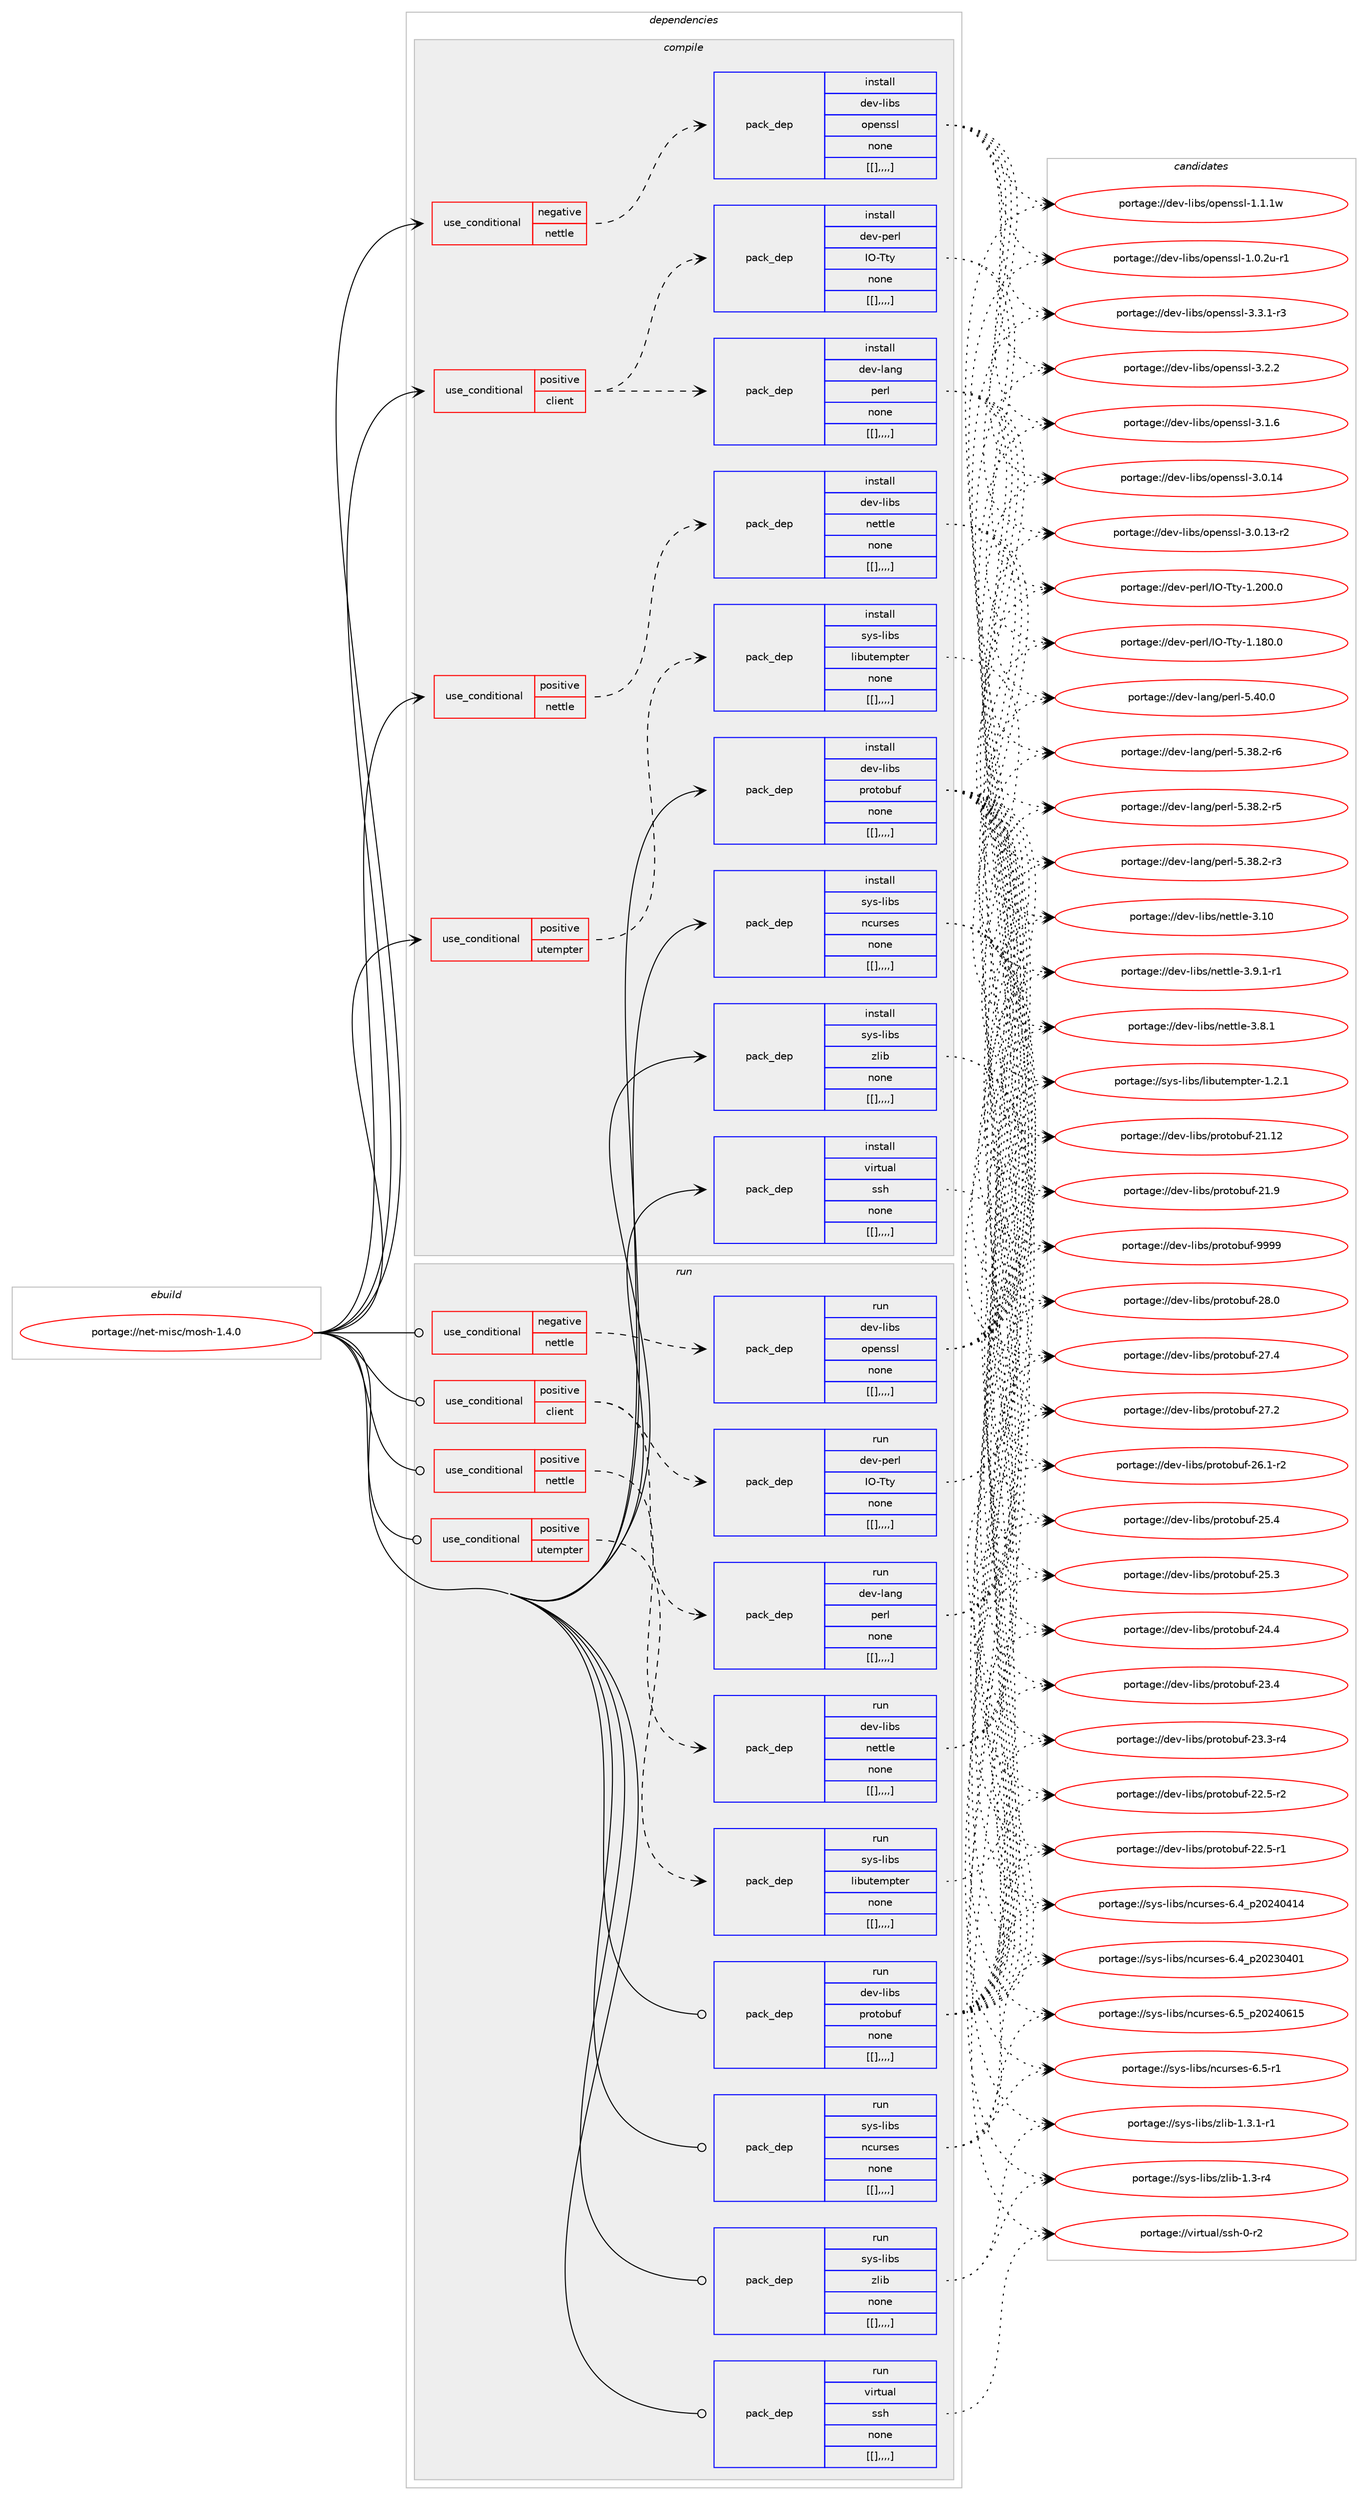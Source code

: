 digraph prolog {

# *************
# Graph options
# *************

newrank=true;
concentrate=true;
compound=true;
graph [rankdir=LR,fontname=Helvetica,fontsize=10,ranksep=1.5];#, ranksep=2.5, nodesep=0.2];
edge  [arrowhead=vee];
node  [fontname=Helvetica,fontsize=10];

# **********
# The ebuild
# **********

subgraph cluster_leftcol {
color=gray;
label=<<i>ebuild</i>>;
id [label="portage://net-misc/mosh-1.4.0", color=red, width=4, href="../net-misc/mosh-1.4.0.svg"];
}

# ****************
# The dependencies
# ****************

subgraph cluster_midcol {
color=gray;
label=<<i>dependencies</i>>;
subgraph cluster_compile {
fillcolor="#eeeeee";
style=filled;
label=<<i>compile</i>>;
subgraph cond101974 {
dependency388996 [label=<<TABLE BORDER="0" CELLBORDER="1" CELLSPACING="0" CELLPADDING="4"><TR><TD ROWSPAN="3" CELLPADDING="10">use_conditional</TD></TR><TR><TD>negative</TD></TR><TR><TD>nettle</TD></TR></TABLE>>, shape=none, color=red];
subgraph pack284199 {
dependency388997 [label=<<TABLE BORDER="0" CELLBORDER="1" CELLSPACING="0" CELLPADDING="4" WIDTH="220"><TR><TD ROWSPAN="6" CELLPADDING="30">pack_dep</TD></TR><TR><TD WIDTH="110">install</TD></TR><TR><TD>dev-libs</TD></TR><TR><TD>openssl</TD></TR><TR><TD>none</TD></TR><TR><TD>[[],,,,]</TD></TR></TABLE>>, shape=none, color=blue];
}
dependency388996:e -> dependency388997:w [weight=20,style="dashed",arrowhead="vee"];
}
id:e -> dependency388996:w [weight=20,style="solid",arrowhead="vee"];
subgraph cond101975 {
dependency388998 [label=<<TABLE BORDER="0" CELLBORDER="1" CELLSPACING="0" CELLPADDING="4"><TR><TD ROWSPAN="3" CELLPADDING="10">use_conditional</TD></TR><TR><TD>positive</TD></TR><TR><TD>client</TD></TR></TABLE>>, shape=none, color=red];
subgraph pack284200 {
dependency388999 [label=<<TABLE BORDER="0" CELLBORDER="1" CELLSPACING="0" CELLPADDING="4" WIDTH="220"><TR><TD ROWSPAN="6" CELLPADDING="30">pack_dep</TD></TR><TR><TD WIDTH="110">install</TD></TR><TR><TD>dev-lang</TD></TR><TR><TD>perl</TD></TR><TR><TD>none</TD></TR><TR><TD>[[],,,,]</TD></TR></TABLE>>, shape=none, color=blue];
}
dependency388998:e -> dependency388999:w [weight=20,style="dashed",arrowhead="vee"];
subgraph pack284201 {
dependency389000 [label=<<TABLE BORDER="0" CELLBORDER="1" CELLSPACING="0" CELLPADDING="4" WIDTH="220"><TR><TD ROWSPAN="6" CELLPADDING="30">pack_dep</TD></TR><TR><TD WIDTH="110">install</TD></TR><TR><TD>dev-perl</TD></TR><TR><TD>IO-Tty</TD></TR><TR><TD>none</TD></TR><TR><TD>[[],,,,]</TD></TR></TABLE>>, shape=none, color=blue];
}
dependency388998:e -> dependency389000:w [weight=20,style="dashed",arrowhead="vee"];
}
id:e -> dependency388998:w [weight=20,style="solid",arrowhead="vee"];
subgraph cond101976 {
dependency389001 [label=<<TABLE BORDER="0" CELLBORDER="1" CELLSPACING="0" CELLPADDING="4"><TR><TD ROWSPAN="3" CELLPADDING="10">use_conditional</TD></TR><TR><TD>positive</TD></TR><TR><TD>nettle</TD></TR></TABLE>>, shape=none, color=red];
subgraph pack284202 {
dependency389002 [label=<<TABLE BORDER="0" CELLBORDER="1" CELLSPACING="0" CELLPADDING="4" WIDTH="220"><TR><TD ROWSPAN="6" CELLPADDING="30">pack_dep</TD></TR><TR><TD WIDTH="110">install</TD></TR><TR><TD>dev-libs</TD></TR><TR><TD>nettle</TD></TR><TR><TD>none</TD></TR><TR><TD>[[],,,,]</TD></TR></TABLE>>, shape=none, color=blue];
}
dependency389001:e -> dependency389002:w [weight=20,style="dashed",arrowhead="vee"];
}
id:e -> dependency389001:w [weight=20,style="solid",arrowhead="vee"];
subgraph cond101977 {
dependency389003 [label=<<TABLE BORDER="0" CELLBORDER="1" CELLSPACING="0" CELLPADDING="4"><TR><TD ROWSPAN="3" CELLPADDING="10">use_conditional</TD></TR><TR><TD>positive</TD></TR><TR><TD>utempter</TD></TR></TABLE>>, shape=none, color=red];
subgraph pack284203 {
dependency389004 [label=<<TABLE BORDER="0" CELLBORDER="1" CELLSPACING="0" CELLPADDING="4" WIDTH="220"><TR><TD ROWSPAN="6" CELLPADDING="30">pack_dep</TD></TR><TR><TD WIDTH="110">install</TD></TR><TR><TD>sys-libs</TD></TR><TR><TD>libutempter</TD></TR><TR><TD>none</TD></TR><TR><TD>[[],,,,]</TD></TR></TABLE>>, shape=none, color=blue];
}
dependency389003:e -> dependency389004:w [weight=20,style="dashed",arrowhead="vee"];
}
id:e -> dependency389003:w [weight=20,style="solid",arrowhead="vee"];
subgraph pack284204 {
dependency389005 [label=<<TABLE BORDER="0" CELLBORDER="1" CELLSPACING="0" CELLPADDING="4" WIDTH="220"><TR><TD ROWSPAN="6" CELLPADDING="30">pack_dep</TD></TR><TR><TD WIDTH="110">install</TD></TR><TR><TD>dev-libs</TD></TR><TR><TD>protobuf</TD></TR><TR><TD>none</TD></TR><TR><TD>[[],,,,]</TD></TR></TABLE>>, shape=none, color=blue];
}
id:e -> dependency389005:w [weight=20,style="solid",arrowhead="vee"];
subgraph pack284205 {
dependency389006 [label=<<TABLE BORDER="0" CELLBORDER="1" CELLSPACING="0" CELLPADDING="4" WIDTH="220"><TR><TD ROWSPAN="6" CELLPADDING="30">pack_dep</TD></TR><TR><TD WIDTH="110">install</TD></TR><TR><TD>sys-libs</TD></TR><TR><TD>ncurses</TD></TR><TR><TD>none</TD></TR><TR><TD>[[],,,,]</TD></TR></TABLE>>, shape=none, color=blue];
}
id:e -> dependency389006:w [weight=20,style="solid",arrowhead="vee"];
subgraph pack284206 {
dependency389007 [label=<<TABLE BORDER="0" CELLBORDER="1" CELLSPACING="0" CELLPADDING="4" WIDTH="220"><TR><TD ROWSPAN="6" CELLPADDING="30">pack_dep</TD></TR><TR><TD WIDTH="110">install</TD></TR><TR><TD>sys-libs</TD></TR><TR><TD>zlib</TD></TR><TR><TD>none</TD></TR><TR><TD>[[],,,,]</TD></TR></TABLE>>, shape=none, color=blue];
}
id:e -> dependency389007:w [weight=20,style="solid",arrowhead="vee"];
subgraph pack284207 {
dependency389008 [label=<<TABLE BORDER="0" CELLBORDER="1" CELLSPACING="0" CELLPADDING="4" WIDTH="220"><TR><TD ROWSPAN="6" CELLPADDING="30">pack_dep</TD></TR><TR><TD WIDTH="110">install</TD></TR><TR><TD>virtual</TD></TR><TR><TD>ssh</TD></TR><TR><TD>none</TD></TR><TR><TD>[[],,,,]</TD></TR></TABLE>>, shape=none, color=blue];
}
id:e -> dependency389008:w [weight=20,style="solid",arrowhead="vee"];
}
subgraph cluster_compileandrun {
fillcolor="#eeeeee";
style=filled;
label=<<i>compile and run</i>>;
}
subgraph cluster_run {
fillcolor="#eeeeee";
style=filled;
label=<<i>run</i>>;
subgraph cond101978 {
dependency389009 [label=<<TABLE BORDER="0" CELLBORDER="1" CELLSPACING="0" CELLPADDING="4"><TR><TD ROWSPAN="3" CELLPADDING="10">use_conditional</TD></TR><TR><TD>negative</TD></TR><TR><TD>nettle</TD></TR></TABLE>>, shape=none, color=red];
subgraph pack284208 {
dependency389010 [label=<<TABLE BORDER="0" CELLBORDER="1" CELLSPACING="0" CELLPADDING="4" WIDTH="220"><TR><TD ROWSPAN="6" CELLPADDING="30">pack_dep</TD></TR><TR><TD WIDTH="110">run</TD></TR><TR><TD>dev-libs</TD></TR><TR><TD>openssl</TD></TR><TR><TD>none</TD></TR><TR><TD>[[],,,,]</TD></TR></TABLE>>, shape=none, color=blue];
}
dependency389009:e -> dependency389010:w [weight=20,style="dashed",arrowhead="vee"];
}
id:e -> dependency389009:w [weight=20,style="solid",arrowhead="odot"];
subgraph cond101979 {
dependency389011 [label=<<TABLE BORDER="0" CELLBORDER="1" CELLSPACING="0" CELLPADDING="4"><TR><TD ROWSPAN="3" CELLPADDING="10">use_conditional</TD></TR><TR><TD>positive</TD></TR><TR><TD>client</TD></TR></TABLE>>, shape=none, color=red];
subgraph pack284209 {
dependency389012 [label=<<TABLE BORDER="0" CELLBORDER="1" CELLSPACING="0" CELLPADDING="4" WIDTH="220"><TR><TD ROWSPAN="6" CELLPADDING="30">pack_dep</TD></TR><TR><TD WIDTH="110">run</TD></TR><TR><TD>dev-lang</TD></TR><TR><TD>perl</TD></TR><TR><TD>none</TD></TR><TR><TD>[[],,,,]</TD></TR></TABLE>>, shape=none, color=blue];
}
dependency389011:e -> dependency389012:w [weight=20,style="dashed",arrowhead="vee"];
subgraph pack284210 {
dependency389013 [label=<<TABLE BORDER="0" CELLBORDER="1" CELLSPACING="0" CELLPADDING="4" WIDTH="220"><TR><TD ROWSPAN="6" CELLPADDING="30">pack_dep</TD></TR><TR><TD WIDTH="110">run</TD></TR><TR><TD>dev-perl</TD></TR><TR><TD>IO-Tty</TD></TR><TR><TD>none</TD></TR><TR><TD>[[],,,,]</TD></TR></TABLE>>, shape=none, color=blue];
}
dependency389011:e -> dependency389013:w [weight=20,style="dashed",arrowhead="vee"];
}
id:e -> dependency389011:w [weight=20,style="solid",arrowhead="odot"];
subgraph cond101980 {
dependency389014 [label=<<TABLE BORDER="0" CELLBORDER="1" CELLSPACING="0" CELLPADDING="4"><TR><TD ROWSPAN="3" CELLPADDING="10">use_conditional</TD></TR><TR><TD>positive</TD></TR><TR><TD>nettle</TD></TR></TABLE>>, shape=none, color=red];
subgraph pack284211 {
dependency389015 [label=<<TABLE BORDER="0" CELLBORDER="1" CELLSPACING="0" CELLPADDING="4" WIDTH="220"><TR><TD ROWSPAN="6" CELLPADDING="30">pack_dep</TD></TR><TR><TD WIDTH="110">run</TD></TR><TR><TD>dev-libs</TD></TR><TR><TD>nettle</TD></TR><TR><TD>none</TD></TR><TR><TD>[[],,,,]</TD></TR></TABLE>>, shape=none, color=blue];
}
dependency389014:e -> dependency389015:w [weight=20,style="dashed",arrowhead="vee"];
}
id:e -> dependency389014:w [weight=20,style="solid",arrowhead="odot"];
subgraph cond101981 {
dependency389016 [label=<<TABLE BORDER="0" CELLBORDER="1" CELLSPACING="0" CELLPADDING="4"><TR><TD ROWSPAN="3" CELLPADDING="10">use_conditional</TD></TR><TR><TD>positive</TD></TR><TR><TD>utempter</TD></TR></TABLE>>, shape=none, color=red];
subgraph pack284212 {
dependency389017 [label=<<TABLE BORDER="0" CELLBORDER="1" CELLSPACING="0" CELLPADDING="4" WIDTH="220"><TR><TD ROWSPAN="6" CELLPADDING="30">pack_dep</TD></TR><TR><TD WIDTH="110">run</TD></TR><TR><TD>sys-libs</TD></TR><TR><TD>libutempter</TD></TR><TR><TD>none</TD></TR><TR><TD>[[],,,,]</TD></TR></TABLE>>, shape=none, color=blue];
}
dependency389016:e -> dependency389017:w [weight=20,style="dashed",arrowhead="vee"];
}
id:e -> dependency389016:w [weight=20,style="solid",arrowhead="odot"];
subgraph pack284213 {
dependency389018 [label=<<TABLE BORDER="0" CELLBORDER="1" CELLSPACING="0" CELLPADDING="4" WIDTH="220"><TR><TD ROWSPAN="6" CELLPADDING="30">pack_dep</TD></TR><TR><TD WIDTH="110">run</TD></TR><TR><TD>dev-libs</TD></TR><TR><TD>protobuf</TD></TR><TR><TD>none</TD></TR><TR><TD>[[],,,,]</TD></TR></TABLE>>, shape=none, color=blue];
}
id:e -> dependency389018:w [weight=20,style="solid",arrowhead="odot"];
subgraph pack284214 {
dependency389019 [label=<<TABLE BORDER="0" CELLBORDER="1" CELLSPACING="0" CELLPADDING="4" WIDTH="220"><TR><TD ROWSPAN="6" CELLPADDING="30">pack_dep</TD></TR><TR><TD WIDTH="110">run</TD></TR><TR><TD>sys-libs</TD></TR><TR><TD>ncurses</TD></TR><TR><TD>none</TD></TR><TR><TD>[[],,,,]</TD></TR></TABLE>>, shape=none, color=blue];
}
id:e -> dependency389019:w [weight=20,style="solid",arrowhead="odot"];
subgraph pack284215 {
dependency389020 [label=<<TABLE BORDER="0" CELLBORDER="1" CELLSPACING="0" CELLPADDING="4" WIDTH="220"><TR><TD ROWSPAN="6" CELLPADDING="30">pack_dep</TD></TR><TR><TD WIDTH="110">run</TD></TR><TR><TD>sys-libs</TD></TR><TR><TD>zlib</TD></TR><TR><TD>none</TD></TR><TR><TD>[[],,,,]</TD></TR></TABLE>>, shape=none, color=blue];
}
id:e -> dependency389020:w [weight=20,style="solid",arrowhead="odot"];
subgraph pack284216 {
dependency389021 [label=<<TABLE BORDER="0" CELLBORDER="1" CELLSPACING="0" CELLPADDING="4" WIDTH="220"><TR><TD ROWSPAN="6" CELLPADDING="30">pack_dep</TD></TR><TR><TD WIDTH="110">run</TD></TR><TR><TD>virtual</TD></TR><TR><TD>ssh</TD></TR><TR><TD>none</TD></TR><TR><TD>[[],,,,]</TD></TR></TABLE>>, shape=none, color=blue];
}
id:e -> dependency389021:w [weight=20,style="solid",arrowhead="odot"];
}
}

# **************
# The candidates
# **************

subgraph cluster_choices {
rank=same;
color=gray;
label=<<i>candidates</i>>;

subgraph choice284199 {
color=black;
nodesep=1;
choice1001011184510810598115471111121011101151151084551465146494511451 [label="portage://dev-libs/openssl-3.3.1-r3", color=red, width=4,href="../dev-libs/openssl-3.3.1-r3.svg"];
choice100101118451081059811547111112101110115115108455146504650 [label="portage://dev-libs/openssl-3.2.2", color=red, width=4,href="../dev-libs/openssl-3.2.2.svg"];
choice100101118451081059811547111112101110115115108455146494654 [label="portage://dev-libs/openssl-3.1.6", color=red, width=4,href="../dev-libs/openssl-3.1.6.svg"];
choice10010111845108105981154711111210111011511510845514648464952 [label="portage://dev-libs/openssl-3.0.14", color=red, width=4,href="../dev-libs/openssl-3.0.14.svg"];
choice100101118451081059811547111112101110115115108455146484649514511450 [label="portage://dev-libs/openssl-3.0.13-r2", color=red, width=4,href="../dev-libs/openssl-3.0.13-r2.svg"];
choice100101118451081059811547111112101110115115108454946494649119 [label="portage://dev-libs/openssl-1.1.1w", color=red, width=4,href="../dev-libs/openssl-1.1.1w.svg"];
choice1001011184510810598115471111121011101151151084549464846501174511449 [label="portage://dev-libs/openssl-1.0.2u-r1", color=red, width=4,href="../dev-libs/openssl-1.0.2u-r1.svg"];
dependency388997:e -> choice1001011184510810598115471111121011101151151084551465146494511451:w [style=dotted,weight="100"];
dependency388997:e -> choice100101118451081059811547111112101110115115108455146504650:w [style=dotted,weight="100"];
dependency388997:e -> choice100101118451081059811547111112101110115115108455146494654:w [style=dotted,weight="100"];
dependency388997:e -> choice10010111845108105981154711111210111011511510845514648464952:w [style=dotted,weight="100"];
dependency388997:e -> choice100101118451081059811547111112101110115115108455146484649514511450:w [style=dotted,weight="100"];
dependency388997:e -> choice100101118451081059811547111112101110115115108454946494649119:w [style=dotted,weight="100"];
dependency388997:e -> choice1001011184510810598115471111121011101151151084549464846501174511449:w [style=dotted,weight="100"];
}
subgraph choice284200 {
color=black;
nodesep=1;
choice10010111845108971101034711210111410845534652484648 [label="portage://dev-lang/perl-5.40.0", color=red, width=4,href="../dev-lang/perl-5.40.0.svg"];
choice100101118451089711010347112101114108455346515646504511454 [label="portage://dev-lang/perl-5.38.2-r6", color=red, width=4,href="../dev-lang/perl-5.38.2-r6.svg"];
choice100101118451089711010347112101114108455346515646504511453 [label="portage://dev-lang/perl-5.38.2-r5", color=red, width=4,href="../dev-lang/perl-5.38.2-r5.svg"];
choice100101118451089711010347112101114108455346515646504511451 [label="portage://dev-lang/perl-5.38.2-r3", color=red, width=4,href="../dev-lang/perl-5.38.2-r3.svg"];
dependency388999:e -> choice10010111845108971101034711210111410845534652484648:w [style=dotted,weight="100"];
dependency388999:e -> choice100101118451089711010347112101114108455346515646504511454:w [style=dotted,weight="100"];
dependency388999:e -> choice100101118451089711010347112101114108455346515646504511453:w [style=dotted,weight="100"];
dependency388999:e -> choice100101118451089711010347112101114108455346515646504511451:w [style=dotted,weight="100"];
}
subgraph choice284201 {
color=black;
nodesep=1;
choice1001011184511210111410847737945841161214549465048484648 [label="portage://dev-perl/IO-Tty-1.200.0", color=red, width=4,href="../dev-perl/IO-Tty-1.200.0.svg"];
choice1001011184511210111410847737945841161214549464956484648 [label="portage://dev-perl/IO-Tty-1.180.0", color=red, width=4,href="../dev-perl/IO-Tty-1.180.0.svg"];
dependency389000:e -> choice1001011184511210111410847737945841161214549465048484648:w [style=dotted,weight="100"];
dependency389000:e -> choice1001011184511210111410847737945841161214549464956484648:w [style=dotted,weight="100"];
}
subgraph choice284202 {
color=black;
nodesep=1;
choice1001011184510810598115471101011161161081014551464948 [label="portage://dev-libs/nettle-3.10", color=red, width=4,href="../dev-libs/nettle-3.10.svg"];
choice1001011184510810598115471101011161161081014551465746494511449 [label="portage://dev-libs/nettle-3.9.1-r1", color=red, width=4,href="../dev-libs/nettle-3.9.1-r1.svg"];
choice100101118451081059811547110101116116108101455146564649 [label="portage://dev-libs/nettle-3.8.1", color=red, width=4,href="../dev-libs/nettle-3.8.1.svg"];
dependency389002:e -> choice1001011184510810598115471101011161161081014551464948:w [style=dotted,weight="100"];
dependency389002:e -> choice1001011184510810598115471101011161161081014551465746494511449:w [style=dotted,weight="100"];
dependency389002:e -> choice100101118451081059811547110101116116108101455146564649:w [style=dotted,weight="100"];
}
subgraph choice284203 {
color=black;
nodesep=1;
choice11512111545108105981154710810598117116101109112116101114454946504649 [label="portage://sys-libs/libutempter-1.2.1", color=red, width=4,href="../sys-libs/libutempter-1.2.1.svg"];
dependency389004:e -> choice11512111545108105981154710810598117116101109112116101114454946504649:w [style=dotted,weight="100"];
}
subgraph choice284204 {
color=black;
nodesep=1;
choice100101118451081059811547112114111116111981171024557575757 [label="portage://dev-libs/protobuf-9999", color=red, width=4,href="../dev-libs/protobuf-9999.svg"];
choice100101118451081059811547112114111116111981171024550564648 [label="portage://dev-libs/protobuf-28.0", color=red, width=4,href="../dev-libs/protobuf-28.0.svg"];
choice100101118451081059811547112114111116111981171024550554652 [label="portage://dev-libs/protobuf-27.4", color=red, width=4,href="../dev-libs/protobuf-27.4.svg"];
choice100101118451081059811547112114111116111981171024550554650 [label="portage://dev-libs/protobuf-27.2", color=red, width=4,href="../dev-libs/protobuf-27.2.svg"];
choice1001011184510810598115471121141111161119811710245505446494511450 [label="portage://dev-libs/protobuf-26.1-r2", color=red, width=4,href="../dev-libs/protobuf-26.1-r2.svg"];
choice100101118451081059811547112114111116111981171024550534652 [label="portage://dev-libs/protobuf-25.4", color=red, width=4,href="../dev-libs/protobuf-25.4.svg"];
choice100101118451081059811547112114111116111981171024550534651 [label="portage://dev-libs/protobuf-25.3", color=red, width=4,href="../dev-libs/protobuf-25.3.svg"];
choice100101118451081059811547112114111116111981171024550524652 [label="portage://dev-libs/protobuf-24.4", color=red, width=4,href="../dev-libs/protobuf-24.4.svg"];
choice100101118451081059811547112114111116111981171024550514652 [label="portage://dev-libs/protobuf-23.4", color=red, width=4,href="../dev-libs/protobuf-23.4.svg"];
choice1001011184510810598115471121141111161119811710245505146514511452 [label="portage://dev-libs/protobuf-23.3-r4", color=red, width=4,href="../dev-libs/protobuf-23.3-r4.svg"];
choice1001011184510810598115471121141111161119811710245505046534511450 [label="portage://dev-libs/protobuf-22.5-r2", color=red, width=4,href="../dev-libs/protobuf-22.5-r2.svg"];
choice1001011184510810598115471121141111161119811710245505046534511449 [label="portage://dev-libs/protobuf-22.5-r1", color=red, width=4,href="../dev-libs/protobuf-22.5-r1.svg"];
choice10010111845108105981154711211411111611198117102455049464950 [label="portage://dev-libs/protobuf-21.12", color=red, width=4,href="../dev-libs/protobuf-21.12.svg"];
choice100101118451081059811547112114111116111981171024550494657 [label="portage://dev-libs/protobuf-21.9", color=red, width=4,href="../dev-libs/protobuf-21.9.svg"];
dependency389005:e -> choice100101118451081059811547112114111116111981171024557575757:w [style=dotted,weight="100"];
dependency389005:e -> choice100101118451081059811547112114111116111981171024550564648:w [style=dotted,weight="100"];
dependency389005:e -> choice100101118451081059811547112114111116111981171024550554652:w [style=dotted,weight="100"];
dependency389005:e -> choice100101118451081059811547112114111116111981171024550554650:w [style=dotted,weight="100"];
dependency389005:e -> choice1001011184510810598115471121141111161119811710245505446494511450:w [style=dotted,weight="100"];
dependency389005:e -> choice100101118451081059811547112114111116111981171024550534652:w [style=dotted,weight="100"];
dependency389005:e -> choice100101118451081059811547112114111116111981171024550534651:w [style=dotted,weight="100"];
dependency389005:e -> choice100101118451081059811547112114111116111981171024550524652:w [style=dotted,weight="100"];
dependency389005:e -> choice100101118451081059811547112114111116111981171024550514652:w [style=dotted,weight="100"];
dependency389005:e -> choice1001011184510810598115471121141111161119811710245505146514511452:w [style=dotted,weight="100"];
dependency389005:e -> choice1001011184510810598115471121141111161119811710245505046534511450:w [style=dotted,weight="100"];
dependency389005:e -> choice1001011184510810598115471121141111161119811710245505046534511449:w [style=dotted,weight="100"];
dependency389005:e -> choice10010111845108105981154711211411111611198117102455049464950:w [style=dotted,weight="100"];
dependency389005:e -> choice100101118451081059811547112114111116111981171024550494657:w [style=dotted,weight="100"];
}
subgraph choice284205 {
color=black;
nodesep=1;
choice1151211154510810598115471109911711411510111545544653951125048505248544953 [label="portage://sys-libs/ncurses-6.5_p20240615", color=red, width=4,href="../sys-libs/ncurses-6.5_p20240615.svg"];
choice11512111545108105981154711099117114115101115455446534511449 [label="portage://sys-libs/ncurses-6.5-r1", color=red, width=4,href="../sys-libs/ncurses-6.5-r1.svg"];
choice1151211154510810598115471109911711411510111545544652951125048505248524952 [label="portage://sys-libs/ncurses-6.4_p20240414", color=red, width=4,href="../sys-libs/ncurses-6.4_p20240414.svg"];
choice1151211154510810598115471109911711411510111545544652951125048505148524849 [label="portage://sys-libs/ncurses-6.4_p20230401", color=red, width=4,href="../sys-libs/ncurses-6.4_p20230401.svg"];
dependency389006:e -> choice1151211154510810598115471109911711411510111545544653951125048505248544953:w [style=dotted,weight="100"];
dependency389006:e -> choice11512111545108105981154711099117114115101115455446534511449:w [style=dotted,weight="100"];
dependency389006:e -> choice1151211154510810598115471109911711411510111545544652951125048505248524952:w [style=dotted,weight="100"];
dependency389006:e -> choice1151211154510810598115471109911711411510111545544652951125048505148524849:w [style=dotted,weight="100"];
}
subgraph choice284206 {
color=black;
nodesep=1;
choice115121115451081059811547122108105984549465146494511449 [label="portage://sys-libs/zlib-1.3.1-r1", color=red, width=4,href="../sys-libs/zlib-1.3.1-r1.svg"];
choice11512111545108105981154712210810598454946514511452 [label="portage://sys-libs/zlib-1.3-r4", color=red, width=4,href="../sys-libs/zlib-1.3-r4.svg"];
dependency389007:e -> choice115121115451081059811547122108105984549465146494511449:w [style=dotted,weight="100"];
dependency389007:e -> choice11512111545108105981154712210810598454946514511452:w [style=dotted,weight="100"];
}
subgraph choice284207 {
color=black;
nodesep=1;
choice118105114116117971084711511510445484511450 [label="portage://virtual/ssh-0-r2", color=red, width=4,href="../virtual/ssh-0-r2.svg"];
dependency389008:e -> choice118105114116117971084711511510445484511450:w [style=dotted,weight="100"];
}
subgraph choice284208 {
color=black;
nodesep=1;
choice1001011184510810598115471111121011101151151084551465146494511451 [label="portage://dev-libs/openssl-3.3.1-r3", color=red, width=4,href="../dev-libs/openssl-3.3.1-r3.svg"];
choice100101118451081059811547111112101110115115108455146504650 [label="portage://dev-libs/openssl-3.2.2", color=red, width=4,href="../dev-libs/openssl-3.2.2.svg"];
choice100101118451081059811547111112101110115115108455146494654 [label="portage://dev-libs/openssl-3.1.6", color=red, width=4,href="../dev-libs/openssl-3.1.6.svg"];
choice10010111845108105981154711111210111011511510845514648464952 [label="portage://dev-libs/openssl-3.0.14", color=red, width=4,href="../dev-libs/openssl-3.0.14.svg"];
choice100101118451081059811547111112101110115115108455146484649514511450 [label="portage://dev-libs/openssl-3.0.13-r2", color=red, width=4,href="../dev-libs/openssl-3.0.13-r2.svg"];
choice100101118451081059811547111112101110115115108454946494649119 [label="portage://dev-libs/openssl-1.1.1w", color=red, width=4,href="../dev-libs/openssl-1.1.1w.svg"];
choice1001011184510810598115471111121011101151151084549464846501174511449 [label="portage://dev-libs/openssl-1.0.2u-r1", color=red, width=4,href="../dev-libs/openssl-1.0.2u-r1.svg"];
dependency389010:e -> choice1001011184510810598115471111121011101151151084551465146494511451:w [style=dotted,weight="100"];
dependency389010:e -> choice100101118451081059811547111112101110115115108455146504650:w [style=dotted,weight="100"];
dependency389010:e -> choice100101118451081059811547111112101110115115108455146494654:w [style=dotted,weight="100"];
dependency389010:e -> choice10010111845108105981154711111210111011511510845514648464952:w [style=dotted,weight="100"];
dependency389010:e -> choice100101118451081059811547111112101110115115108455146484649514511450:w [style=dotted,weight="100"];
dependency389010:e -> choice100101118451081059811547111112101110115115108454946494649119:w [style=dotted,weight="100"];
dependency389010:e -> choice1001011184510810598115471111121011101151151084549464846501174511449:w [style=dotted,weight="100"];
}
subgraph choice284209 {
color=black;
nodesep=1;
choice10010111845108971101034711210111410845534652484648 [label="portage://dev-lang/perl-5.40.0", color=red, width=4,href="../dev-lang/perl-5.40.0.svg"];
choice100101118451089711010347112101114108455346515646504511454 [label="portage://dev-lang/perl-5.38.2-r6", color=red, width=4,href="../dev-lang/perl-5.38.2-r6.svg"];
choice100101118451089711010347112101114108455346515646504511453 [label="portage://dev-lang/perl-5.38.2-r5", color=red, width=4,href="../dev-lang/perl-5.38.2-r5.svg"];
choice100101118451089711010347112101114108455346515646504511451 [label="portage://dev-lang/perl-5.38.2-r3", color=red, width=4,href="../dev-lang/perl-5.38.2-r3.svg"];
dependency389012:e -> choice10010111845108971101034711210111410845534652484648:w [style=dotted,weight="100"];
dependency389012:e -> choice100101118451089711010347112101114108455346515646504511454:w [style=dotted,weight="100"];
dependency389012:e -> choice100101118451089711010347112101114108455346515646504511453:w [style=dotted,weight="100"];
dependency389012:e -> choice100101118451089711010347112101114108455346515646504511451:w [style=dotted,weight="100"];
}
subgraph choice284210 {
color=black;
nodesep=1;
choice1001011184511210111410847737945841161214549465048484648 [label="portage://dev-perl/IO-Tty-1.200.0", color=red, width=4,href="../dev-perl/IO-Tty-1.200.0.svg"];
choice1001011184511210111410847737945841161214549464956484648 [label="portage://dev-perl/IO-Tty-1.180.0", color=red, width=4,href="../dev-perl/IO-Tty-1.180.0.svg"];
dependency389013:e -> choice1001011184511210111410847737945841161214549465048484648:w [style=dotted,weight="100"];
dependency389013:e -> choice1001011184511210111410847737945841161214549464956484648:w [style=dotted,weight="100"];
}
subgraph choice284211 {
color=black;
nodesep=1;
choice1001011184510810598115471101011161161081014551464948 [label="portage://dev-libs/nettle-3.10", color=red, width=4,href="../dev-libs/nettle-3.10.svg"];
choice1001011184510810598115471101011161161081014551465746494511449 [label="portage://dev-libs/nettle-3.9.1-r1", color=red, width=4,href="../dev-libs/nettle-3.9.1-r1.svg"];
choice100101118451081059811547110101116116108101455146564649 [label="portage://dev-libs/nettle-3.8.1", color=red, width=4,href="../dev-libs/nettle-3.8.1.svg"];
dependency389015:e -> choice1001011184510810598115471101011161161081014551464948:w [style=dotted,weight="100"];
dependency389015:e -> choice1001011184510810598115471101011161161081014551465746494511449:w [style=dotted,weight="100"];
dependency389015:e -> choice100101118451081059811547110101116116108101455146564649:w [style=dotted,weight="100"];
}
subgraph choice284212 {
color=black;
nodesep=1;
choice11512111545108105981154710810598117116101109112116101114454946504649 [label="portage://sys-libs/libutempter-1.2.1", color=red, width=4,href="../sys-libs/libutempter-1.2.1.svg"];
dependency389017:e -> choice11512111545108105981154710810598117116101109112116101114454946504649:w [style=dotted,weight="100"];
}
subgraph choice284213 {
color=black;
nodesep=1;
choice100101118451081059811547112114111116111981171024557575757 [label="portage://dev-libs/protobuf-9999", color=red, width=4,href="../dev-libs/protobuf-9999.svg"];
choice100101118451081059811547112114111116111981171024550564648 [label="portage://dev-libs/protobuf-28.0", color=red, width=4,href="../dev-libs/protobuf-28.0.svg"];
choice100101118451081059811547112114111116111981171024550554652 [label="portage://dev-libs/protobuf-27.4", color=red, width=4,href="../dev-libs/protobuf-27.4.svg"];
choice100101118451081059811547112114111116111981171024550554650 [label="portage://dev-libs/protobuf-27.2", color=red, width=4,href="../dev-libs/protobuf-27.2.svg"];
choice1001011184510810598115471121141111161119811710245505446494511450 [label="portage://dev-libs/protobuf-26.1-r2", color=red, width=4,href="../dev-libs/protobuf-26.1-r2.svg"];
choice100101118451081059811547112114111116111981171024550534652 [label="portage://dev-libs/protobuf-25.4", color=red, width=4,href="../dev-libs/protobuf-25.4.svg"];
choice100101118451081059811547112114111116111981171024550534651 [label="portage://dev-libs/protobuf-25.3", color=red, width=4,href="../dev-libs/protobuf-25.3.svg"];
choice100101118451081059811547112114111116111981171024550524652 [label="portage://dev-libs/protobuf-24.4", color=red, width=4,href="../dev-libs/protobuf-24.4.svg"];
choice100101118451081059811547112114111116111981171024550514652 [label="portage://dev-libs/protobuf-23.4", color=red, width=4,href="../dev-libs/protobuf-23.4.svg"];
choice1001011184510810598115471121141111161119811710245505146514511452 [label="portage://dev-libs/protobuf-23.3-r4", color=red, width=4,href="../dev-libs/protobuf-23.3-r4.svg"];
choice1001011184510810598115471121141111161119811710245505046534511450 [label="portage://dev-libs/protobuf-22.5-r2", color=red, width=4,href="../dev-libs/protobuf-22.5-r2.svg"];
choice1001011184510810598115471121141111161119811710245505046534511449 [label="portage://dev-libs/protobuf-22.5-r1", color=red, width=4,href="../dev-libs/protobuf-22.5-r1.svg"];
choice10010111845108105981154711211411111611198117102455049464950 [label="portage://dev-libs/protobuf-21.12", color=red, width=4,href="../dev-libs/protobuf-21.12.svg"];
choice100101118451081059811547112114111116111981171024550494657 [label="portage://dev-libs/protobuf-21.9", color=red, width=4,href="../dev-libs/protobuf-21.9.svg"];
dependency389018:e -> choice100101118451081059811547112114111116111981171024557575757:w [style=dotted,weight="100"];
dependency389018:e -> choice100101118451081059811547112114111116111981171024550564648:w [style=dotted,weight="100"];
dependency389018:e -> choice100101118451081059811547112114111116111981171024550554652:w [style=dotted,weight="100"];
dependency389018:e -> choice100101118451081059811547112114111116111981171024550554650:w [style=dotted,weight="100"];
dependency389018:e -> choice1001011184510810598115471121141111161119811710245505446494511450:w [style=dotted,weight="100"];
dependency389018:e -> choice100101118451081059811547112114111116111981171024550534652:w [style=dotted,weight="100"];
dependency389018:e -> choice100101118451081059811547112114111116111981171024550534651:w [style=dotted,weight="100"];
dependency389018:e -> choice100101118451081059811547112114111116111981171024550524652:w [style=dotted,weight="100"];
dependency389018:e -> choice100101118451081059811547112114111116111981171024550514652:w [style=dotted,weight="100"];
dependency389018:e -> choice1001011184510810598115471121141111161119811710245505146514511452:w [style=dotted,weight="100"];
dependency389018:e -> choice1001011184510810598115471121141111161119811710245505046534511450:w [style=dotted,weight="100"];
dependency389018:e -> choice1001011184510810598115471121141111161119811710245505046534511449:w [style=dotted,weight="100"];
dependency389018:e -> choice10010111845108105981154711211411111611198117102455049464950:w [style=dotted,weight="100"];
dependency389018:e -> choice100101118451081059811547112114111116111981171024550494657:w [style=dotted,weight="100"];
}
subgraph choice284214 {
color=black;
nodesep=1;
choice1151211154510810598115471109911711411510111545544653951125048505248544953 [label="portage://sys-libs/ncurses-6.5_p20240615", color=red, width=4,href="../sys-libs/ncurses-6.5_p20240615.svg"];
choice11512111545108105981154711099117114115101115455446534511449 [label="portage://sys-libs/ncurses-6.5-r1", color=red, width=4,href="../sys-libs/ncurses-6.5-r1.svg"];
choice1151211154510810598115471109911711411510111545544652951125048505248524952 [label="portage://sys-libs/ncurses-6.4_p20240414", color=red, width=4,href="../sys-libs/ncurses-6.4_p20240414.svg"];
choice1151211154510810598115471109911711411510111545544652951125048505148524849 [label="portage://sys-libs/ncurses-6.4_p20230401", color=red, width=4,href="../sys-libs/ncurses-6.4_p20230401.svg"];
dependency389019:e -> choice1151211154510810598115471109911711411510111545544653951125048505248544953:w [style=dotted,weight="100"];
dependency389019:e -> choice11512111545108105981154711099117114115101115455446534511449:w [style=dotted,weight="100"];
dependency389019:e -> choice1151211154510810598115471109911711411510111545544652951125048505248524952:w [style=dotted,weight="100"];
dependency389019:e -> choice1151211154510810598115471109911711411510111545544652951125048505148524849:w [style=dotted,weight="100"];
}
subgraph choice284215 {
color=black;
nodesep=1;
choice115121115451081059811547122108105984549465146494511449 [label="portage://sys-libs/zlib-1.3.1-r1", color=red, width=4,href="../sys-libs/zlib-1.3.1-r1.svg"];
choice11512111545108105981154712210810598454946514511452 [label="portage://sys-libs/zlib-1.3-r4", color=red, width=4,href="../sys-libs/zlib-1.3-r4.svg"];
dependency389020:e -> choice115121115451081059811547122108105984549465146494511449:w [style=dotted,weight="100"];
dependency389020:e -> choice11512111545108105981154712210810598454946514511452:w [style=dotted,weight="100"];
}
subgraph choice284216 {
color=black;
nodesep=1;
choice118105114116117971084711511510445484511450 [label="portage://virtual/ssh-0-r2", color=red, width=4,href="../virtual/ssh-0-r2.svg"];
dependency389021:e -> choice118105114116117971084711511510445484511450:w [style=dotted,weight="100"];
}
}

}
